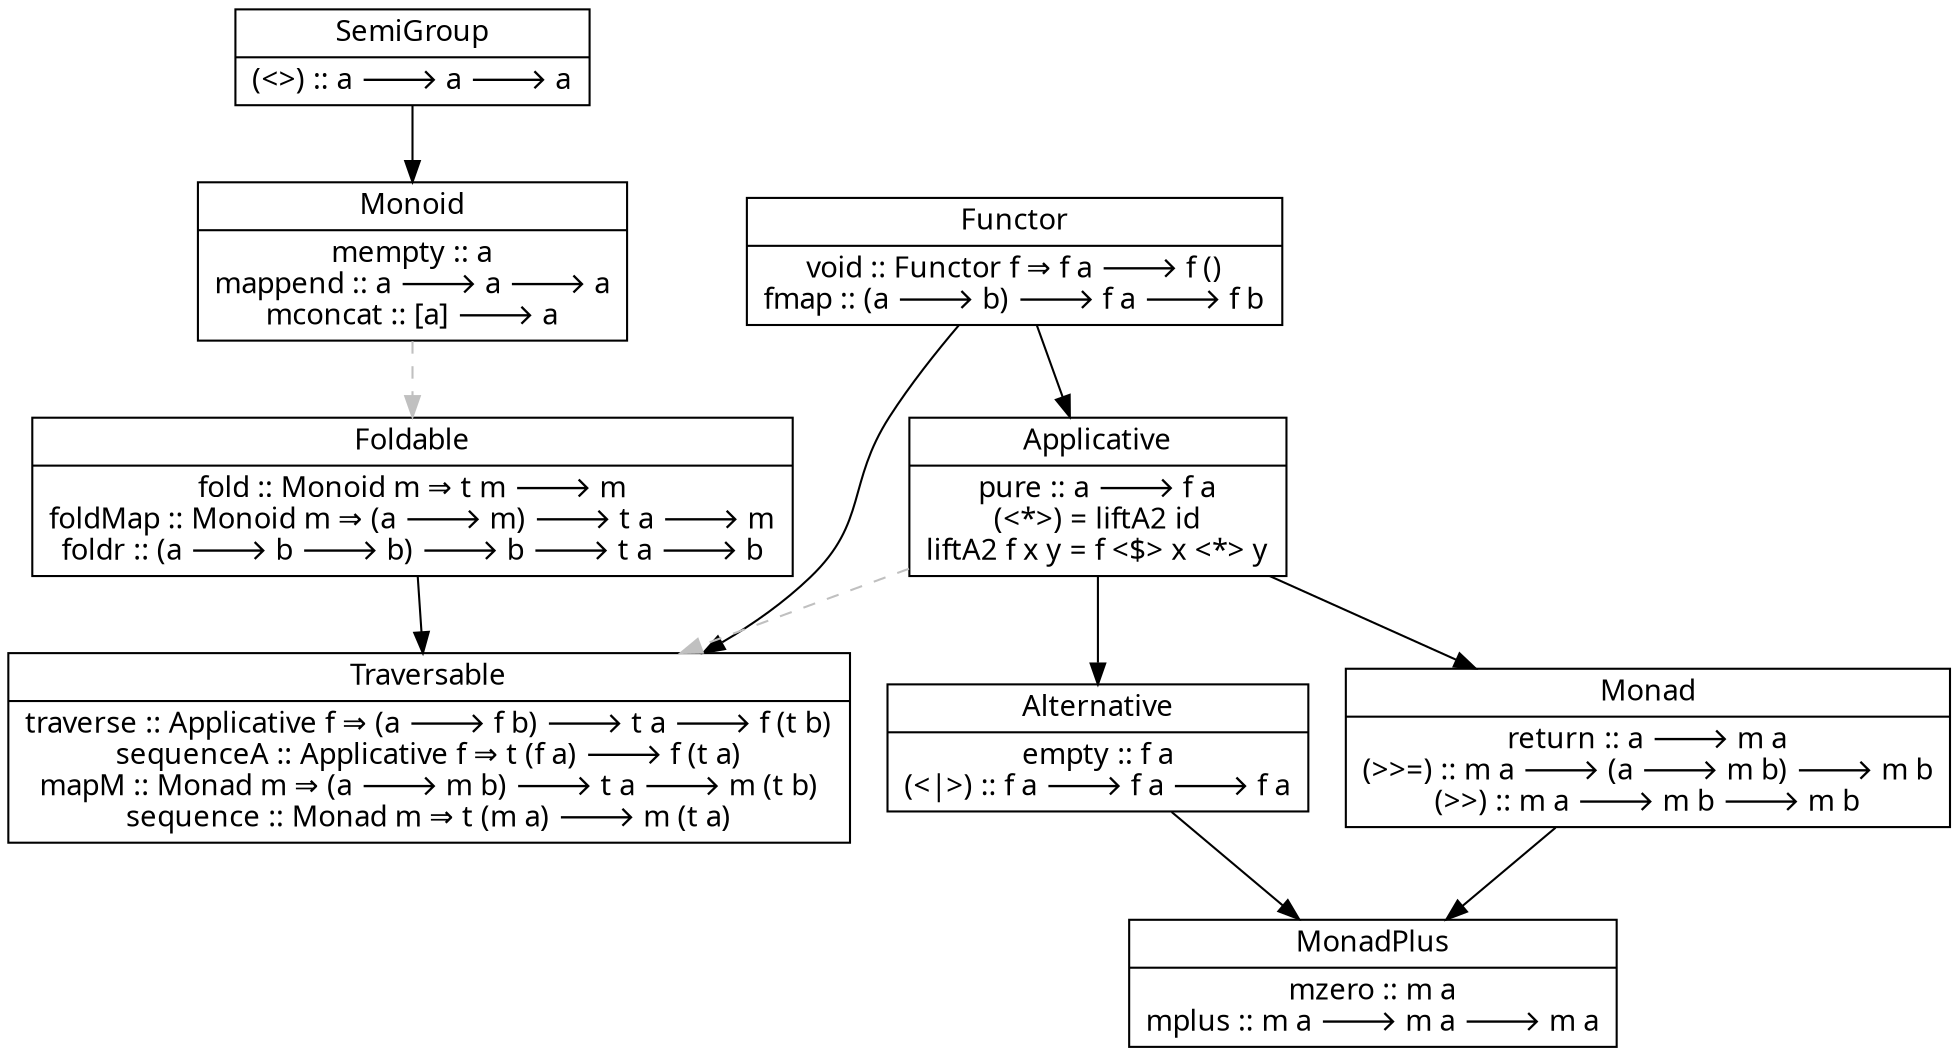 digraph TECU {
    graph [ fontname = "dubai" ]
    node  [ fontname = "dubai" shape = record ]
    edge  [ fontname = "dubai" ]

    SemiGroup [
        label = "{SemiGroup|(\<\>) :: a 🡒 a 🡒 a}"
    ]

    Monoid [
        label = "{Monoid|mempty :: a\nmappend :: a 🡒 a 🡒 a\nmconcat :: [a] 🡒 a}"
    ]

    Foldable [
        label = "{Foldable|fold :: Monoid m ⇒ t m 🡒 m\nfoldMap :: Monoid m ⇒ (a 🡒 m) 🡒 t a 🡒 m\nfoldr :: (a 🡒 b 🡒 b) 🡒 b 🡒 t a 🡒 b}"
    ]

    Traversable [
        label = "{Traversable|traverse :: Applicative f ⇒ (a 🡒 f b) 🡒 t a 🡒 f (t b)\nsequenceA :: Applicative f ⇒ t (f a) 🡒 f (t a)\nmapM :: Monad m ⇒ (a 🡒 m b) 🡒 t a 🡒 m (t b)\nsequence :: Monad m ⇒ t (m a) 🡒 m (t a)}"
    ]

    Functor [
        label = "{Functor|void :: Functor f ⇒ f a 🡒 f ()\nfmap :: (a 🡒 b) 🡒 f a 🡒 f b}"
    ]

    Applicative [
        label = "{Applicative|pure :: a 🡒 f a\n(\<*\>) = liftA2 id\nliftA2 f x y = f \<$\> x \<*\> y}"
    ]

    Alternative [
        label = "{Alternative|empty :: f a\n(\<\|\>) :: f a 🡒 f a 🡒 f a}"
    ]

    Monad [
        label = "{Monad|return :: a 🡒 m a\n(\>\>=) :: m a 🡒 (a 🡒 m b) 🡒 m b\n(\>\>) :: m a 🡒 m b 🡒 m b}"
    ]

    MonadPlus [
        label = "{MonadPlus|mzero :: m a\nmplus :: m a 🡒 m a 🡒 m a}"
    ]

    SemiGroup -> Monoid

    Foldable -> Traversable

    Functor -> Traversable

    Functor -> Applicative
    Applicative -> Monad
    Applicative -> Alternative

    Monad -> MonadPlus
    Alternative -> MonadPlus

    edge [ style = dashed, color = grey ]

    Monoid -> Foldable
    Applicative -> Traversable
}